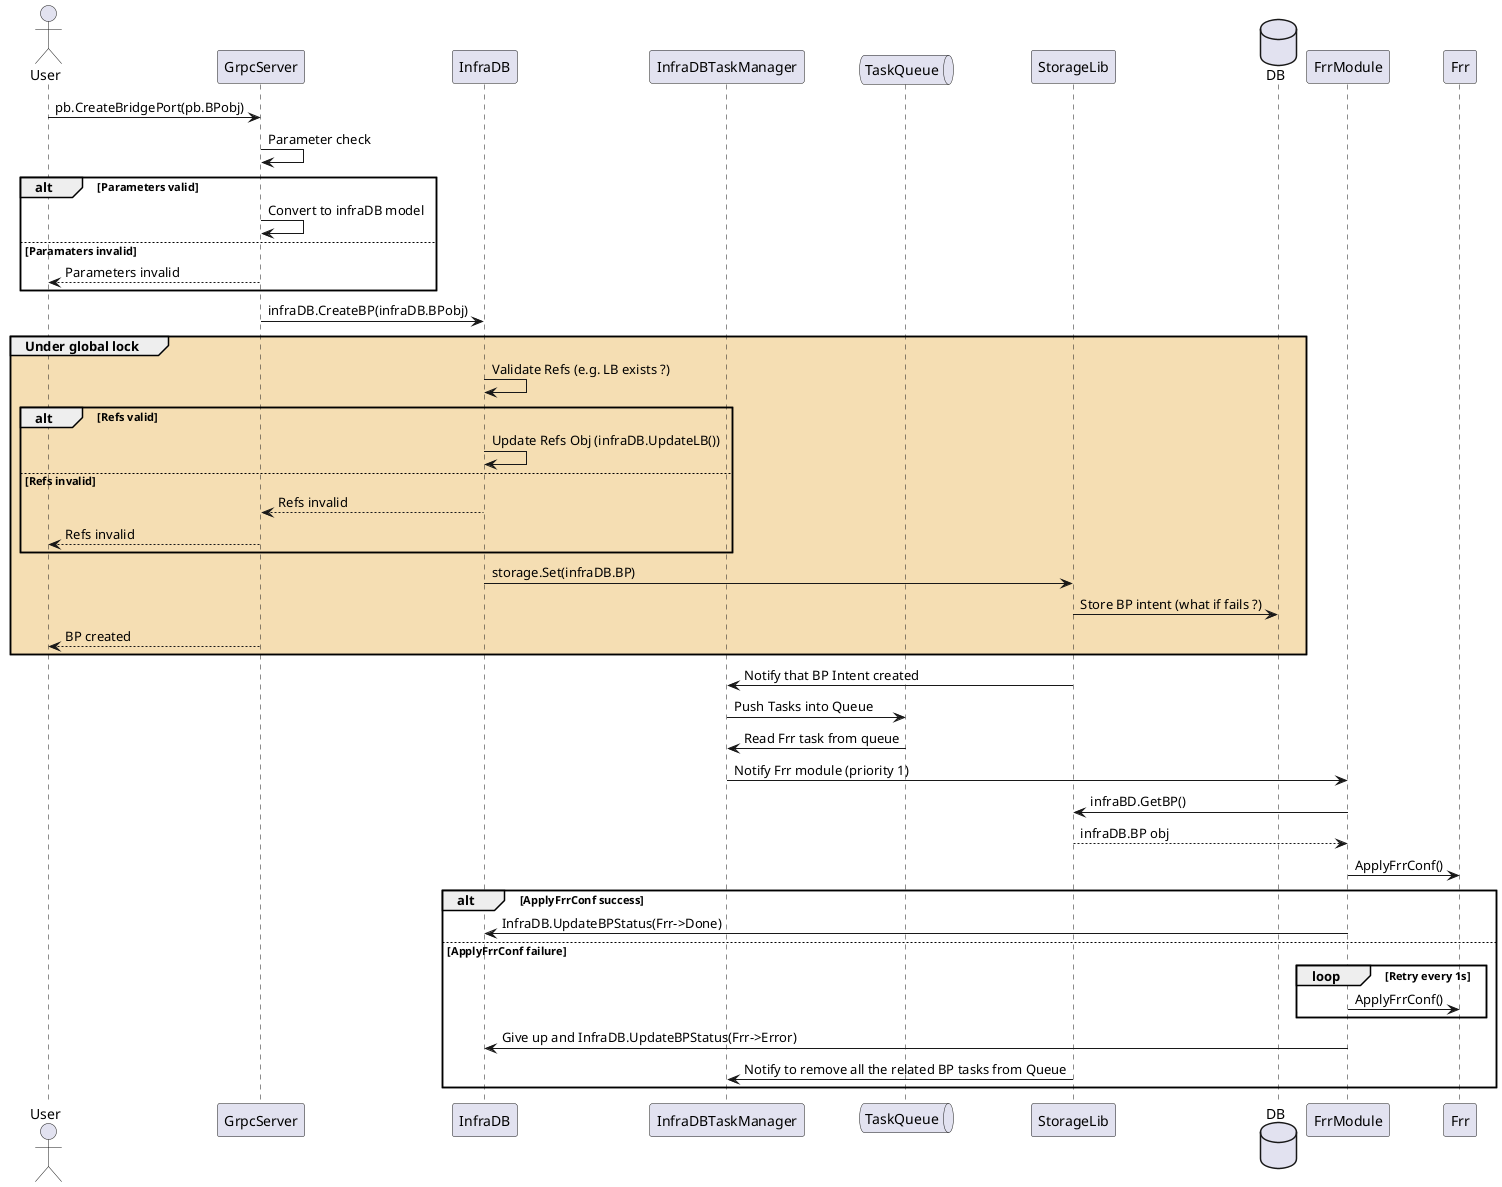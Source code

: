 @startuml
actor User as User
participant GrpcServer as GrpcServer
participant InfraDB as InfraDB
participant InfraDBTaskManager as InfraDBTaskManager
queue TaskQueue as TaskQueue
participant StorageLib as StorageLib
database DB as DB
participant FrrModule as FrrModule
participant Frr as Frr

User -> GrpcServer:pb.CreateBridgePort(pb.BPobj)
GrpcServer -> GrpcServer:Parameter check

alt  Parameters valid
    GrpcServer -> GrpcServer: Convert to infraDB model
else Paramaters invalid
    User <-- GrpcServer: Parameters invalid
end

GrpcServer -> InfraDB: infraDB.CreateBP(infraDB.BPobj)

group #F5DEB3 Under global lock
    InfraDB -> InfraDB: Validate Refs (e.g. LB exists ?)

    alt  Refs valid
        InfraDB -> InfraDB: Update Refs Obj (infraDB.UpdateLB())
    else Refs invalid
        GrpcServer <-- InfraDB: Refs invalid
        User <-- GrpcServer: Refs invalid
    end

    InfraDB -> StorageLib: storage.Set(infraDB.BP)
    StorageLib -> DB: Store BP intent (what if fails ?)
    GrpcServer --> User: BP created
end

StorageLib -> InfraDBTaskManager: Notify that BP Intent created
InfraDBTaskManager -> TaskQueue: Push Tasks into Queue
InfraDBTaskManager <- TaskQueue: Read Frr task from queue
InfraDBTaskManager -> FrrModule: Notify Frr module (priority 1)
FrrModule -> StorageLib: infraBD.GetBP()
StorageLib --> FrrModule: infraDB.BP obj
FrrModule -> Frr: ApplyFrrConf()
alt ApplyFrrConf success
    FrrModule -> InfraDB: InfraDB.UpdateBPStatus(Frr->Done)
else ApplyFrrConf failure
    loop Retry every 1s
        FrrModule -> Frr: ApplyFrrConf()
    end
    FrrModule -> InfraDB: Give up and InfraDB.UpdateBPStatus(Frr->Error)
    StorageLib -> InfraDBTaskManager: Notify to remove all the related BP tasks from Queue
end





@enduml

